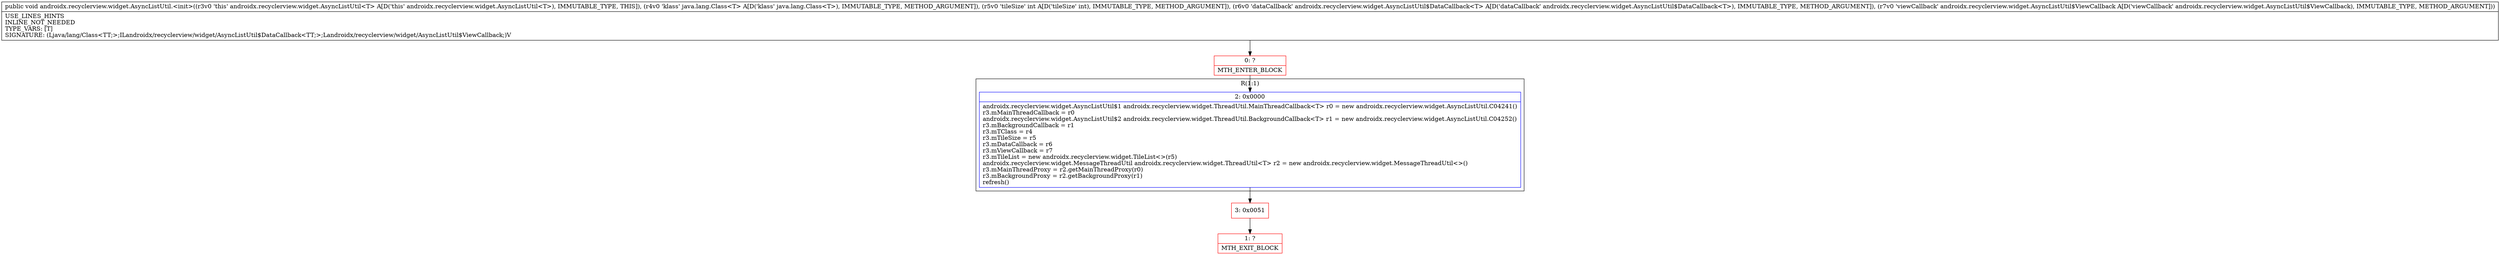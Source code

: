 digraph "CFG forandroidx.recyclerview.widget.AsyncListUtil.\<init\>(Ljava\/lang\/Class;ILandroidx\/recyclerview\/widget\/AsyncListUtil$DataCallback;Landroidx\/recyclerview\/widget\/AsyncListUtil$ViewCallback;)V" {
subgraph cluster_Region_537235006 {
label = "R(1:1)";
node [shape=record,color=blue];
Node_2 [shape=record,label="{2\:\ 0x0000|androidx.recyclerview.widget.AsyncListUtil$1 androidx.recyclerview.widget.ThreadUtil.MainThreadCallback\<T\> r0 = new androidx.recyclerview.widget.AsyncListUtil.C04241()\lr3.mMainThreadCallback = r0\landroidx.recyclerview.widget.AsyncListUtil$2 androidx.recyclerview.widget.ThreadUtil.BackgroundCallback\<T\> r1 = new androidx.recyclerview.widget.AsyncListUtil.C04252()\lr3.mBackgroundCallback = r1\lr3.mTClass = r4\lr3.mTileSize = r5\lr3.mDataCallback = r6\lr3.mViewCallback = r7\lr3.mTileList = new androidx.recyclerview.widget.TileList\<\>(r5)\landroidx.recyclerview.widget.MessageThreadUtil androidx.recyclerview.widget.ThreadUtil\<T\> r2 = new androidx.recyclerview.widget.MessageThreadUtil\<\>()\lr3.mMainThreadProxy = r2.getMainThreadProxy(r0)\lr3.mBackgroundProxy = r2.getBackgroundProxy(r1)\lrefresh()\l}"];
}
Node_0 [shape=record,color=red,label="{0\:\ ?|MTH_ENTER_BLOCK\l}"];
Node_3 [shape=record,color=red,label="{3\:\ 0x0051}"];
Node_1 [shape=record,color=red,label="{1\:\ ?|MTH_EXIT_BLOCK\l}"];
MethodNode[shape=record,label="{public void androidx.recyclerview.widget.AsyncListUtil.\<init\>((r3v0 'this' androidx.recyclerview.widget.AsyncListUtil\<T\> A[D('this' androidx.recyclerview.widget.AsyncListUtil\<T\>), IMMUTABLE_TYPE, THIS]), (r4v0 'klass' java.lang.Class\<T\> A[D('klass' java.lang.Class\<T\>), IMMUTABLE_TYPE, METHOD_ARGUMENT]), (r5v0 'tileSize' int A[D('tileSize' int), IMMUTABLE_TYPE, METHOD_ARGUMENT]), (r6v0 'dataCallback' androidx.recyclerview.widget.AsyncListUtil$DataCallback\<T\> A[D('dataCallback' androidx.recyclerview.widget.AsyncListUtil$DataCallback\<T\>), IMMUTABLE_TYPE, METHOD_ARGUMENT]), (r7v0 'viewCallback' androidx.recyclerview.widget.AsyncListUtil$ViewCallback A[D('viewCallback' androidx.recyclerview.widget.AsyncListUtil$ViewCallback), IMMUTABLE_TYPE, METHOD_ARGUMENT]))  | USE_LINES_HINTS\lINLINE_NOT_NEEDED\lTYPE_VARS: [T]\lSIGNATURE: (Ljava\/lang\/Class\<TT;\>;ILandroidx\/recyclerview\/widget\/AsyncListUtil$DataCallback\<TT;\>;Landroidx\/recyclerview\/widget\/AsyncListUtil$ViewCallback;)V\l}"];
MethodNode -> Node_0;Node_2 -> Node_3;
Node_0 -> Node_2;
Node_3 -> Node_1;
}

